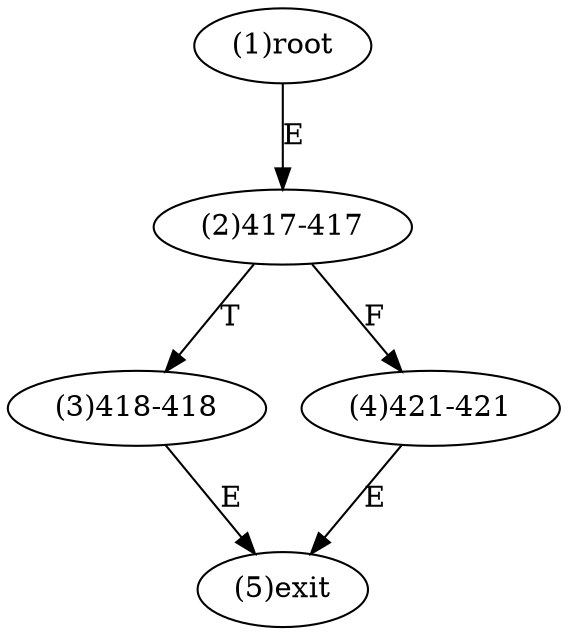 digraph "" { 
1[ label="(1)root"];
2[ label="(2)417-417"];
3[ label="(3)418-418"];
4[ label="(4)421-421"];
5[ label="(5)exit"];
1->2[ label="E"];
2->4[ label="F"];
2->3[ label="T"];
3->5[ label="E"];
4->5[ label="E"];
}